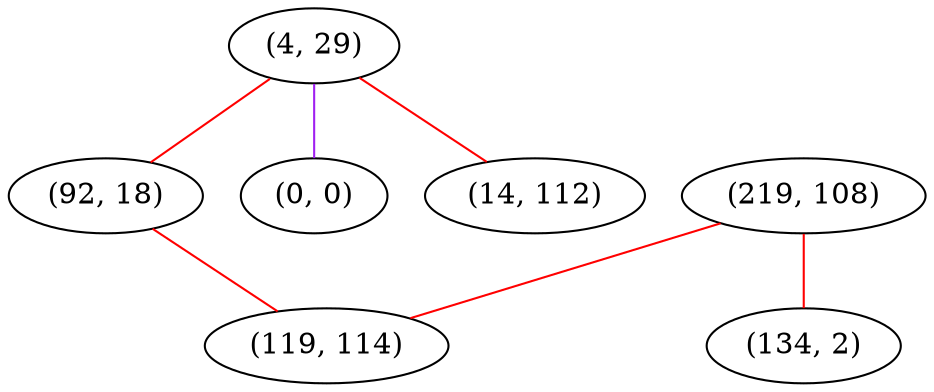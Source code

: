 graph "" {
"(4, 29)";
"(92, 18)";
"(0, 0)";
"(14, 112)";
"(219, 108)";
"(134, 2)";
"(119, 114)";
"(4, 29)" -- "(92, 18)"  [color=red, key=0, weight=1];
"(4, 29)" -- "(0, 0)"  [color=purple, key=0, weight=4];
"(4, 29)" -- "(14, 112)"  [color=red, key=0, weight=1];
"(92, 18)" -- "(119, 114)"  [color=red, key=0, weight=1];
"(219, 108)" -- "(134, 2)"  [color=red, key=0, weight=1];
"(219, 108)" -- "(119, 114)"  [color=red, key=0, weight=1];
}
